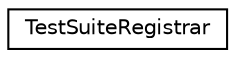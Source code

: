digraph "Graphical Class Hierarchy"
{
 // LATEX_PDF_SIZE
  edge [fontname="Helvetica",fontsize="10",labelfontname="Helvetica",labelfontsize="10"];
  node [fontname="Helvetica",fontsize="10",shape=record];
  rankdir="LR";
  Node0 [label="TestSuiteRegistrar",height=0.2,width=0.4,color="black", fillcolor="white", style="filled",URL="$classarm__compute_1_1test_1_1framework_1_1detail_1_1_test_suite_registrar.xhtml",tooltip="Helper class to statically begin and end a test suite."];
}
